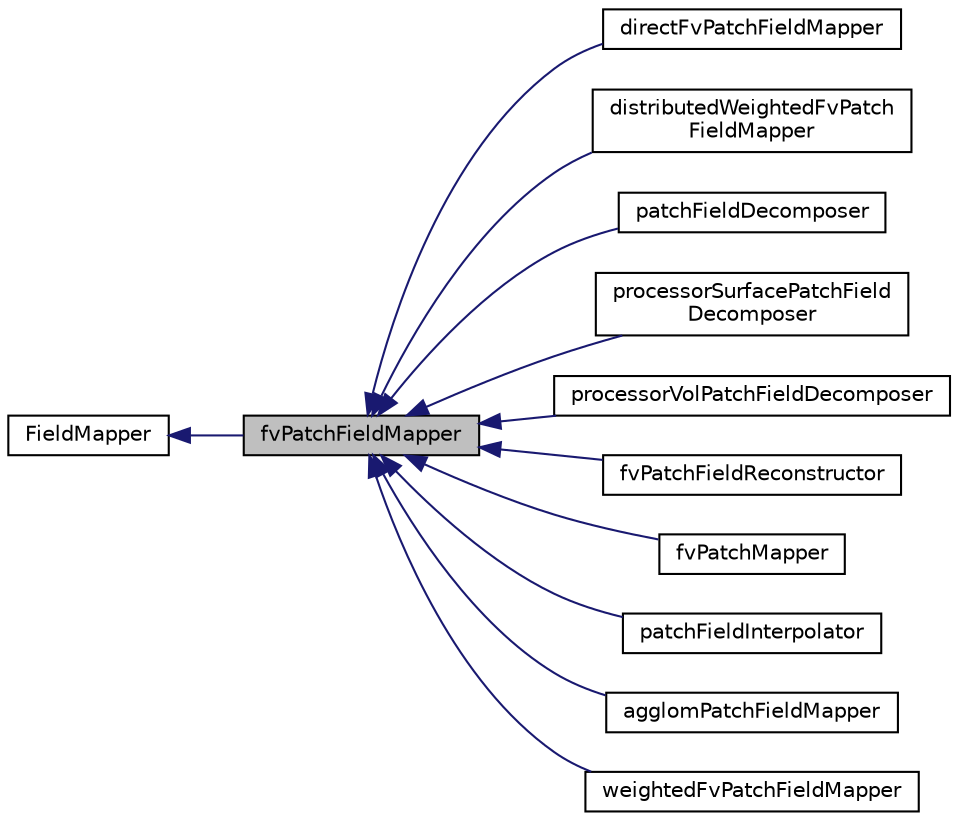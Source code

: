 digraph "fvPatchFieldMapper"
{
  bgcolor="transparent";
  edge [fontname="Helvetica",fontsize="10",labelfontname="Helvetica",labelfontsize="10"];
  node [fontname="Helvetica",fontsize="10",shape=record];
  rankdir="LR";
  Node0 [label="fvPatchFieldMapper",height=0.2,width=0.4,color="black", fillcolor="grey75", style="filled", fontcolor="black"];
  Node1 -> Node0 [dir="back",color="midnightblue",fontsize="10",style="solid",fontname="Helvetica"];
  Node1 [label="FieldMapper",height=0.2,width=0.4,color="black",URL="$a27581.html",tooltip="Abstract base class to hold the Field mapping addressing and weights. "];
  Node0 -> Node2 [dir="back",color="midnightblue",fontsize="10",style="solid",fontname="Helvetica"];
  Node2 [label="directFvPatchFieldMapper",height=0.2,width=0.4,color="black",URL="$a23165.html",tooltip="direct fvPatchFieldMapper "];
  Node0 -> Node3 [dir="back",color="midnightblue",fontsize="10",style="solid",fontname="Helvetica"];
  Node3 [label="distributedWeightedFvPatch\lFieldMapper",height=0.2,width=0.4,color="black",URL="$a30517.html",tooltip="FieldMapper with weighted mapping from (optionally remote) quantities. "];
  Node0 -> Node4 [dir="back",color="midnightblue",fontsize="10",style="solid",fontname="Helvetica"];
  Node4 [label="patchFieldDecomposer",height=0.2,width=0.4,color="black",URL="$a29913.html",tooltip="Patch field decomposer class. "];
  Node0 -> Node5 [dir="back",color="midnightblue",fontsize="10",style="solid",fontname="Helvetica"];
  Node5 [label="processorSurfacePatchField\lDecomposer",height=0.2,width=0.4,color="black",URL="$a29921.html",tooltip="Processor patch field decomposer class. Surface field is assumed. "];
  Node0 -> Node6 [dir="back",color="midnightblue",fontsize="10",style="solid",fontname="Helvetica"];
  Node6 [label="processorVolPatchFieldDecomposer",height=0.2,width=0.4,color="black",URL="$a29917.html",tooltip="Processor patch field decomposer class. Maps either owner or. "];
  Node0 -> Node7 [dir="back",color="midnightblue",fontsize="10",style="solid",fontname="Helvetica"];
  Node7 [label="fvPatchFieldReconstructor",height=0.2,width=0.4,color="black",URL="$a30001.html",tooltip="Mapper for sizing only - does not do any actual mapping. "];
  Node0 -> Node8 [dir="back",color="midnightblue",fontsize="10",style="solid",fontname="Helvetica"];
  Node8 [label="fvPatchMapper",height=0.2,width=0.4,color="black",URL="$a23609.html",tooltip="Mapping class for a fvPatchField. "];
  Node0 -> Node9 [dir="back",color="midnightblue",fontsize="10",style="solid",fontname="Helvetica"];
  Node9 [label="patchFieldInterpolator",height=0.2,width=0.4,color="black",URL="$a30533.html",tooltip="Patch-field interpolation class. "];
  Node0 -> Node10 [dir="back",color="midnightblue",fontsize="10",style="solid",fontname="Helvetica"];
  Node10 [label="agglomPatchFieldMapper",height=0.2,width=0.4,color="black",URL="$a23701.html",tooltip="Patch field mapper class for agglomerated meshes. "];
  Node0 -> Node11 [dir="back",color="midnightblue",fontsize="10",style="solid",fontname="Helvetica"];
  Node11 [label="weightedFvPatchFieldMapper",height=0.2,width=0.4,color="black",URL="$a30525.html",tooltip="FieldMapper with weighted mapping. "];
}
